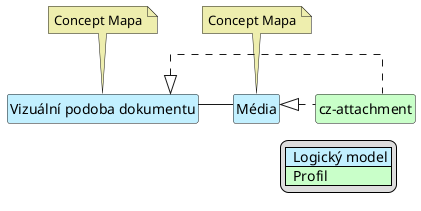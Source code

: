 @startuml
hide circle
hide stereotype
hide members
hide methods
skinparam linetype ortho
skinparam class {
BackgroundColor<<LogicalModel>> #APPLICATION
BackgroundColor<<Profile>> #TECHNOLOGY
}
legend right
| <#APPLICATION>  Logický model |
| <#TECHNOLOGY>  Profil |
endlegend

class "Vizuální podoba dokumentu" <<LogicalModel>> [[StructureDefinition-PresentedFormCz.html]]
note top #EEEEAE [[ConceptMap-AttachmentImagingOrder2FHIR-cz.html]]
Concept Mapa
endnote

class "Média" <<LogicalModel>> [[StructureDefinition-AttachmentsCz.html]]
note top #EEEEAE [[ConceptMap-AttachmentImagingOrder2FHIR-cz.html]]
Concept Mapa
endnote

class "cz-attachment" <<Profile>> [[StructureDefinition-cz-attachment.html]]

"Vizuální podoba dokumentu" -- "Média"

"Vizuální podoba dokumentu" <|. "cz-attachment"
"Média" <|. "cz-attachment"

/'
"Imaging Order Header" <|. "cz-patient-core"
"Imaging Order Header" <|. "cz-attachment"
"Imaging Order Header" <|. "cz-practitioner-core"
'/

"Vizuální podoba dokumentu" -r[hidden]-> "Média"
"Vizuální podoba dokumentu" -d[hidden]-> "cz-attachment"
"Média" -d[hidden]-> "cz-attachment"

@enduml
